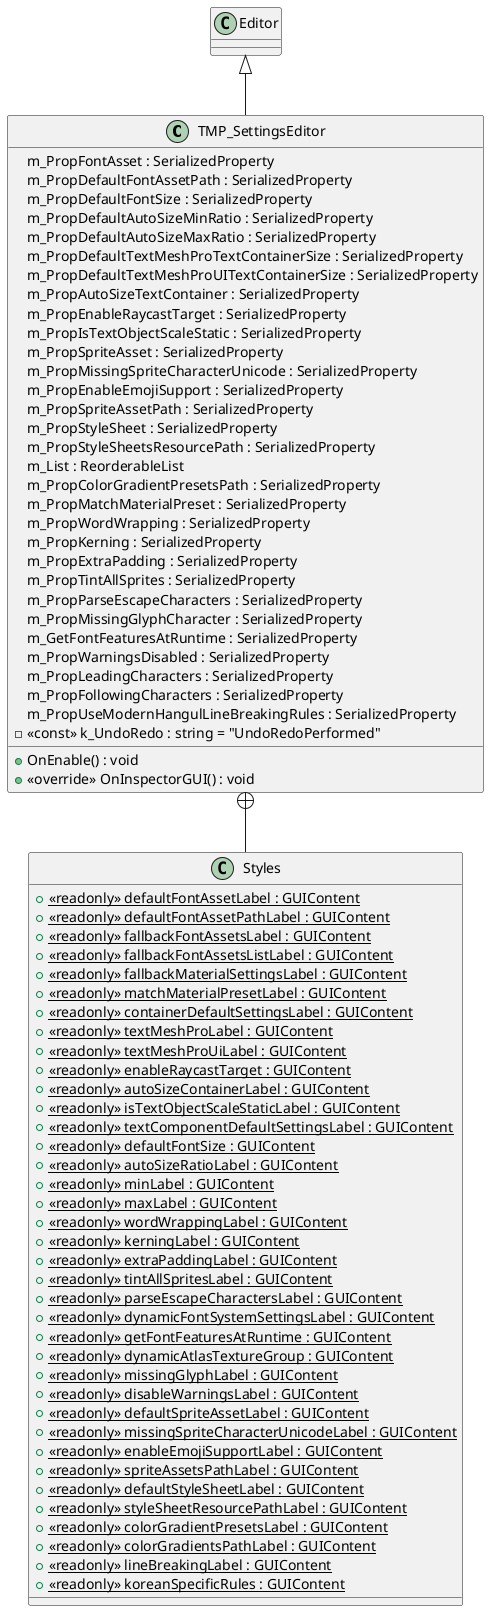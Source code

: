 @startuml
class TMP_SettingsEditor {
    m_PropFontAsset : SerializedProperty
    m_PropDefaultFontAssetPath : SerializedProperty
    m_PropDefaultFontSize : SerializedProperty
    m_PropDefaultAutoSizeMinRatio : SerializedProperty
    m_PropDefaultAutoSizeMaxRatio : SerializedProperty
    m_PropDefaultTextMeshProTextContainerSize : SerializedProperty
    m_PropDefaultTextMeshProUITextContainerSize : SerializedProperty
    m_PropAutoSizeTextContainer : SerializedProperty
    m_PropEnableRaycastTarget : SerializedProperty
    m_PropIsTextObjectScaleStatic : SerializedProperty
    m_PropSpriteAsset : SerializedProperty
    m_PropMissingSpriteCharacterUnicode : SerializedProperty
    m_PropEnableEmojiSupport : SerializedProperty
    m_PropSpriteAssetPath : SerializedProperty
    m_PropStyleSheet : SerializedProperty
    m_PropStyleSheetsResourcePath : SerializedProperty
    m_List : ReorderableList
    m_PropColorGradientPresetsPath : SerializedProperty
    m_PropMatchMaterialPreset : SerializedProperty
    m_PropWordWrapping : SerializedProperty
    m_PropKerning : SerializedProperty
    m_PropExtraPadding : SerializedProperty
    m_PropTintAllSprites : SerializedProperty
    m_PropParseEscapeCharacters : SerializedProperty
    m_PropMissingGlyphCharacter : SerializedProperty
    m_GetFontFeaturesAtRuntime : SerializedProperty
    m_PropWarningsDisabled : SerializedProperty
    m_PropLeadingCharacters : SerializedProperty
    m_PropFollowingCharacters : SerializedProperty
    m_PropUseModernHangulLineBreakingRules : SerializedProperty
    - <<const>> k_UndoRedo : string = "UndoRedoPerformed"
    + OnEnable() : void
    + <<override>> OnInspectorGUI() : void
}
class Styles {
    + {static} <<readonly>> defaultFontAssetLabel : GUIContent
    + {static} <<readonly>> defaultFontAssetPathLabel : GUIContent
    + {static} <<readonly>> fallbackFontAssetsLabel : GUIContent
    + {static} <<readonly>> fallbackFontAssetsListLabel : GUIContent
    + {static} <<readonly>> fallbackMaterialSettingsLabel : GUIContent
    + {static} <<readonly>> matchMaterialPresetLabel : GUIContent
    + {static} <<readonly>> containerDefaultSettingsLabel : GUIContent
    + {static} <<readonly>> textMeshProLabel : GUIContent
    + {static} <<readonly>> textMeshProUiLabel : GUIContent
    + {static} <<readonly>> enableRaycastTarget : GUIContent
    + {static} <<readonly>> autoSizeContainerLabel : GUIContent
    + {static} <<readonly>> isTextObjectScaleStaticLabel : GUIContent
    + {static} <<readonly>> textComponentDefaultSettingsLabel : GUIContent
    + {static} <<readonly>> defaultFontSize : GUIContent
    + {static} <<readonly>> autoSizeRatioLabel : GUIContent
    + {static} <<readonly>> minLabel : GUIContent
    + {static} <<readonly>> maxLabel : GUIContent
    + {static} <<readonly>> wordWrappingLabel : GUIContent
    + {static} <<readonly>> kerningLabel : GUIContent
    + {static} <<readonly>> extraPaddingLabel : GUIContent
    + {static} <<readonly>> tintAllSpritesLabel : GUIContent
    + {static} <<readonly>> parseEscapeCharactersLabel : GUIContent
    + {static} <<readonly>> dynamicFontSystemSettingsLabel : GUIContent
    + {static} <<readonly>> getFontFeaturesAtRuntime : GUIContent
    + {static} <<readonly>> dynamicAtlasTextureGroup : GUIContent
    + {static} <<readonly>> missingGlyphLabel : GUIContent
    + {static} <<readonly>> disableWarningsLabel : GUIContent
    + {static} <<readonly>> defaultSpriteAssetLabel : GUIContent
    + {static} <<readonly>> missingSpriteCharacterUnicodeLabel : GUIContent
    + {static} <<readonly>> enableEmojiSupportLabel : GUIContent
    + {static} <<readonly>> spriteAssetsPathLabel : GUIContent
    + {static} <<readonly>> defaultStyleSheetLabel : GUIContent
    + {static} <<readonly>> styleSheetResourcePathLabel : GUIContent
    + {static} <<readonly>> colorGradientPresetsLabel : GUIContent
    + {static} <<readonly>> colorGradientsPathLabel : GUIContent
    + {static} <<readonly>> lineBreakingLabel : GUIContent
    + {static} <<readonly>> koreanSpecificRules : GUIContent
}
Editor <|-- TMP_SettingsEditor
TMP_SettingsEditor +-- Styles
@enduml
